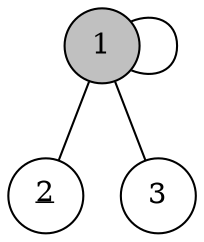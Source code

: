 graph third {
   1 -- 1 -- 2;
   1 -- 3;
   1 [shape=circle, style=filled, fillcolor=grey]
   2 [shape=circle, label=<<u>\N</u>>]
   3 [shape=circle]
}
